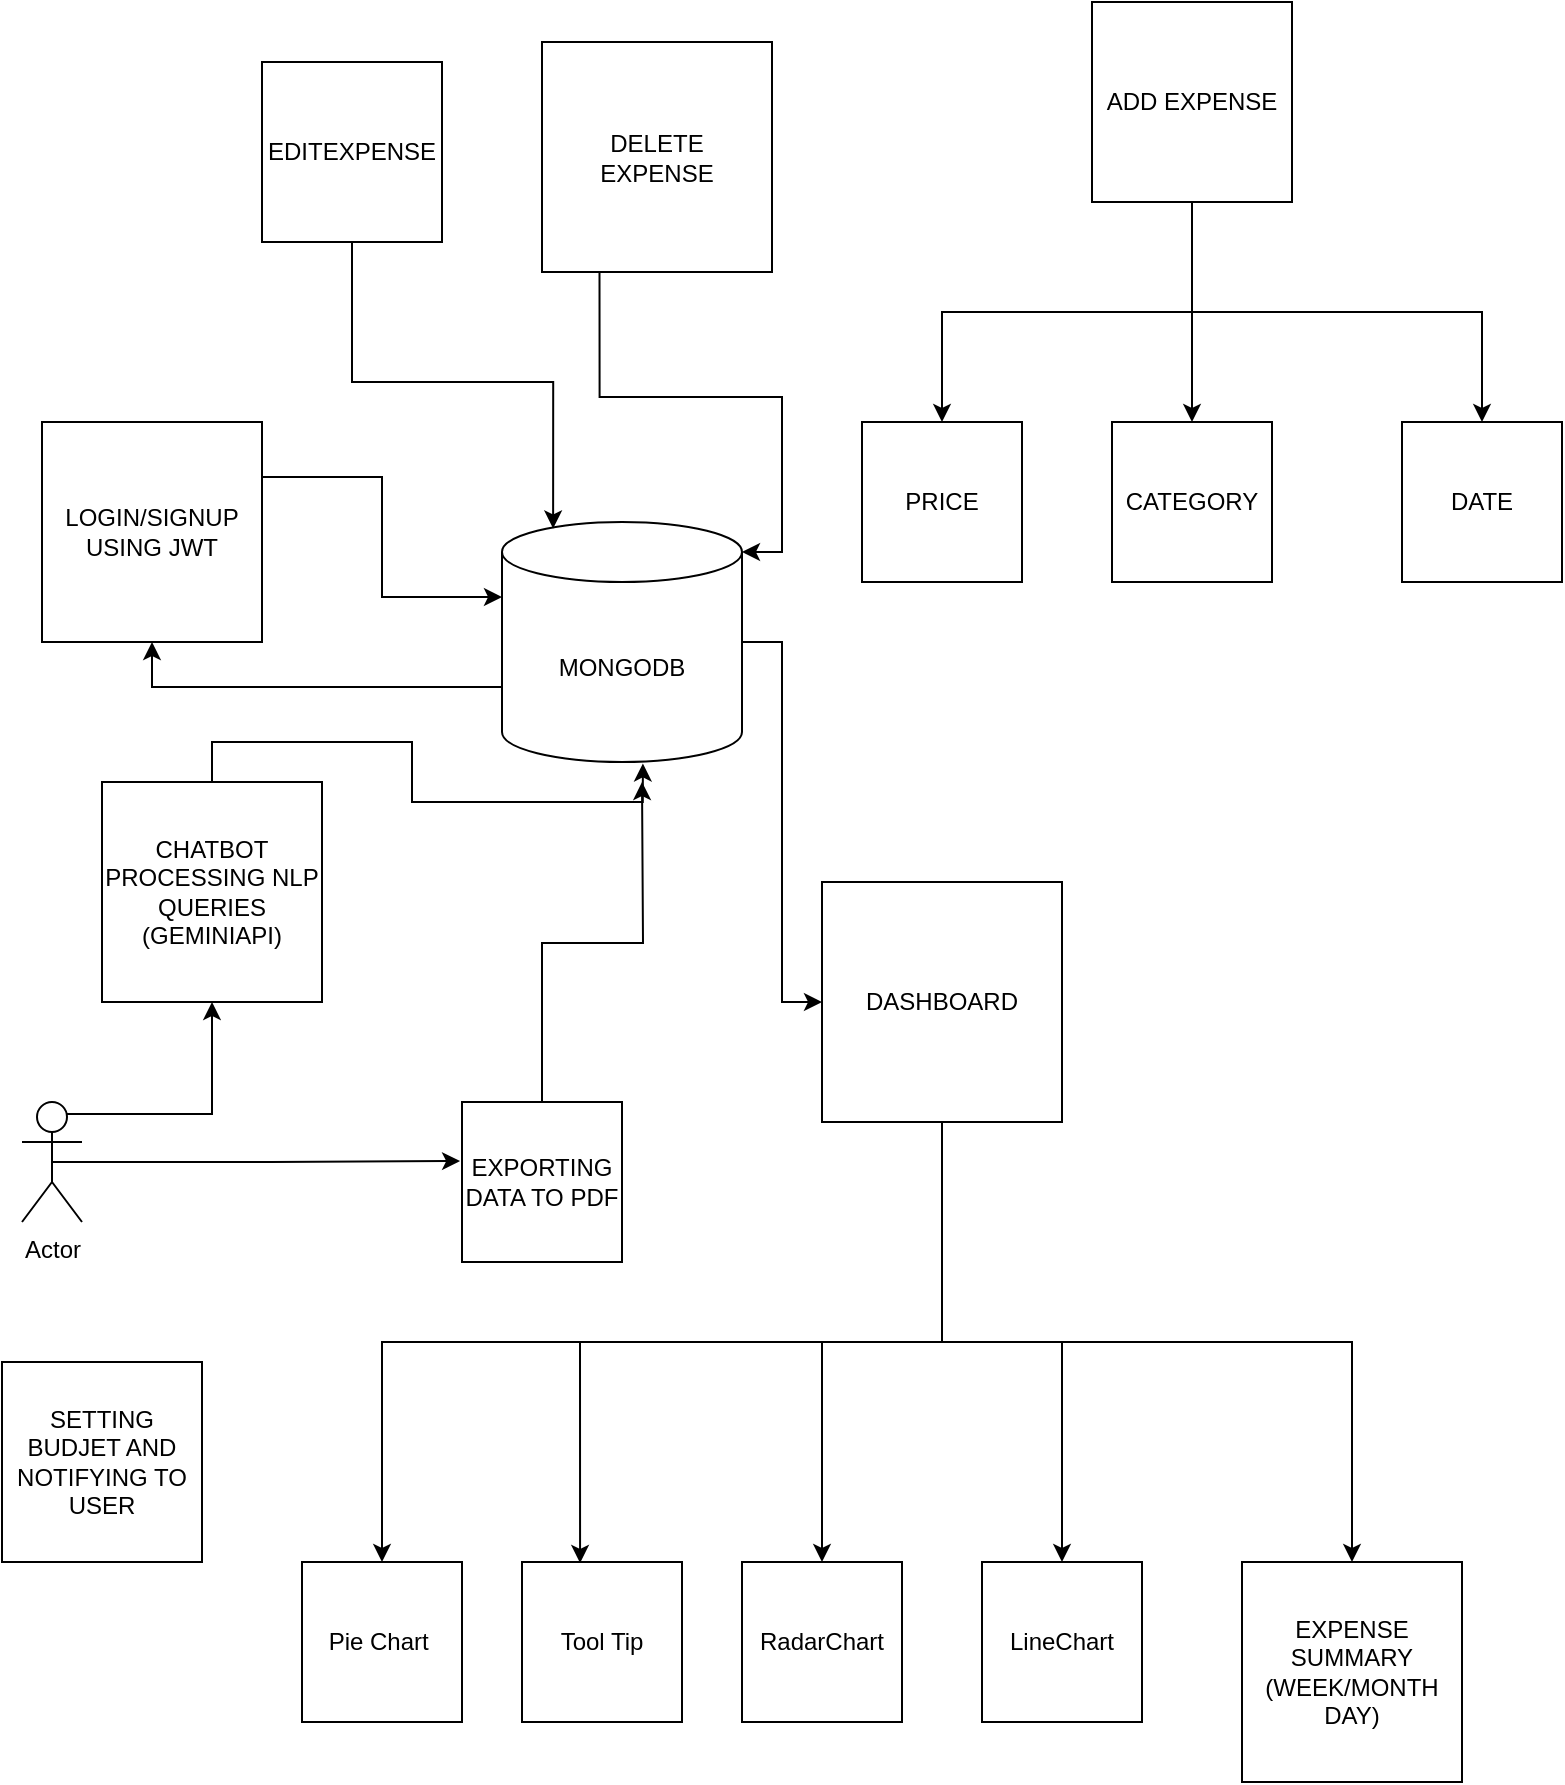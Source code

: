 <mxfile version="24.7.14">
  <diagram name="Page-1" id="DXyjZbu2YIMegUB6__qn">
    <mxGraphModel dx="1615" dy="917" grid="1" gridSize="10" guides="1" tooltips="1" connect="1" arrows="1" fold="1" page="1" pageScale="1" pageWidth="850" pageHeight="1100" math="0" shadow="0">
      <root>
        <mxCell id="0" />
        <mxCell id="1" parent="0" />
        <mxCell id="SqW4hg1CxXbjF_v6oMoW-14" style="edgeStyle=orthogonalEdgeStyle;rounded=0;orthogonalLoop=1;jettySize=auto;html=1;exitX=1;exitY=0.5;exitDx=0;exitDy=0;exitPerimeter=0;entryX=0;entryY=0.5;entryDx=0;entryDy=0;" edge="1" parent="1" source="SqW4hg1CxXbjF_v6oMoW-2" target="SqW4hg1CxXbjF_v6oMoW-13">
          <mxGeometry relative="1" as="geometry" />
        </mxCell>
        <mxCell id="SqW4hg1CxXbjF_v6oMoW-41" style="edgeStyle=orthogonalEdgeStyle;rounded=0;orthogonalLoop=1;jettySize=auto;html=1;exitX=0;exitY=0;exitDx=0;exitDy=82.5;exitPerimeter=0;entryX=0.5;entryY=1;entryDx=0;entryDy=0;" edge="1" parent="1" source="SqW4hg1CxXbjF_v6oMoW-2" target="SqW4hg1CxXbjF_v6oMoW-39">
          <mxGeometry relative="1" as="geometry" />
        </mxCell>
        <mxCell id="SqW4hg1CxXbjF_v6oMoW-2" value="MONGODB" style="shape=cylinder3;whiteSpace=wrap;html=1;boundedLbl=1;backgroundOutline=1;size=15;" vertex="1" parent="1">
          <mxGeometry x="270" y="280" width="120" height="120" as="geometry" />
        </mxCell>
        <mxCell id="SqW4hg1CxXbjF_v6oMoW-3" value="DELETE&lt;div&gt;EXPENSE&lt;/div&gt;" style="whiteSpace=wrap;html=1;aspect=fixed;" vertex="1" parent="1">
          <mxGeometry x="290" y="40" width="115" height="115" as="geometry" />
        </mxCell>
        <mxCell id="SqW4hg1CxXbjF_v6oMoW-48" style="edgeStyle=orthogonalEdgeStyle;rounded=0;orthogonalLoop=1;jettySize=auto;html=1;exitX=0.5;exitY=1;exitDx=0;exitDy=0;entryX=0.5;entryY=0;entryDx=0;entryDy=0;" edge="1" parent="1" source="SqW4hg1CxXbjF_v6oMoW-4" target="SqW4hg1CxXbjF_v6oMoW-44">
          <mxGeometry relative="1" as="geometry" />
        </mxCell>
        <mxCell id="SqW4hg1CxXbjF_v6oMoW-49" style="edgeStyle=orthogonalEdgeStyle;rounded=0;orthogonalLoop=1;jettySize=auto;html=1;exitX=0.5;exitY=1;exitDx=0;exitDy=0;" edge="1" parent="1" source="SqW4hg1CxXbjF_v6oMoW-4" target="SqW4hg1CxXbjF_v6oMoW-45">
          <mxGeometry relative="1" as="geometry" />
        </mxCell>
        <mxCell id="SqW4hg1CxXbjF_v6oMoW-50" style="edgeStyle=orthogonalEdgeStyle;rounded=0;orthogonalLoop=1;jettySize=auto;html=1;exitX=0.5;exitY=1;exitDx=0;exitDy=0;" edge="1" parent="1" source="SqW4hg1CxXbjF_v6oMoW-4" target="SqW4hg1CxXbjF_v6oMoW-46">
          <mxGeometry relative="1" as="geometry" />
        </mxCell>
        <mxCell id="SqW4hg1CxXbjF_v6oMoW-4" value="ADD EXPENSE" style="whiteSpace=wrap;html=1;aspect=fixed;" vertex="1" parent="1">
          <mxGeometry x="565" y="20" width="100" height="100" as="geometry" />
        </mxCell>
        <mxCell id="SqW4hg1CxXbjF_v6oMoW-5" value="EDITEXPENSE" style="whiteSpace=wrap;html=1;aspect=fixed;" vertex="1" parent="1">
          <mxGeometry x="150" y="50" width="90" height="90" as="geometry" />
        </mxCell>
        <mxCell id="SqW4hg1CxXbjF_v6oMoW-11" style="edgeStyle=orthogonalEdgeStyle;rounded=0;orthogonalLoop=1;jettySize=auto;html=1;exitX=0.25;exitY=1;exitDx=0;exitDy=0;entryX=1;entryY=0;entryDx=0;entryDy=15;entryPerimeter=0;" edge="1" parent="1" source="SqW4hg1CxXbjF_v6oMoW-3" target="SqW4hg1CxXbjF_v6oMoW-2">
          <mxGeometry relative="1" as="geometry" />
        </mxCell>
        <mxCell id="SqW4hg1CxXbjF_v6oMoW-35" style="edgeStyle=orthogonalEdgeStyle;rounded=0;orthogonalLoop=1;jettySize=auto;html=1;exitX=0.5;exitY=1;exitDx=0;exitDy=0;entryX=0.5;entryY=0;entryDx=0;entryDy=0;" edge="1" parent="1" source="SqW4hg1CxXbjF_v6oMoW-13" target="SqW4hg1CxXbjF_v6oMoW-16">
          <mxGeometry relative="1" as="geometry" />
        </mxCell>
        <mxCell id="SqW4hg1CxXbjF_v6oMoW-37" style="edgeStyle=orthogonalEdgeStyle;rounded=0;orthogonalLoop=1;jettySize=auto;html=1;exitX=0.5;exitY=1;exitDx=0;exitDy=0;entryX=0.5;entryY=0;entryDx=0;entryDy=0;" edge="1" parent="1" source="SqW4hg1CxXbjF_v6oMoW-13" target="SqW4hg1CxXbjF_v6oMoW-18">
          <mxGeometry relative="1" as="geometry" />
        </mxCell>
        <mxCell id="SqW4hg1CxXbjF_v6oMoW-38" style="edgeStyle=orthogonalEdgeStyle;rounded=0;orthogonalLoop=1;jettySize=auto;html=1;exitX=0.5;exitY=1;exitDx=0;exitDy=0;" edge="1" parent="1" source="SqW4hg1CxXbjF_v6oMoW-13" target="SqW4hg1CxXbjF_v6oMoW-19">
          <mxGeometry relative="1" as="geometry" />
        </mxCell>
        <mxCell id="SqW4hg1CxXbjF_v6oMoW-56" style="edgeStyle=orthogonalEdgeStyle;rounded=0;orthogonalLoop=1;jettySize=auto;html=1;exitX=0.5;exitY=1;exitDx=0;exitDy=0;entryX=0.5;entryY=0;entryDx=0;entryDy=0;" edge="1" parent="1" source="SqW4hg1CxXbjF_v6oMoW-13" target="SqW4hg1CxXbjF_v6oMoW-55">
          <mxGeometry relative="1" as="geometry" />
        </mxCell>
        <mxCell id="SqW4hg1CxXbjF_v6oMoW-13" value="DASHBOARD" style="whiteSpace=wrap;html=1;aspect=fixed;" vertex="1" parent="1">
          <mxGeometry x="430" y="460" width="120" height="120" as="geometry" />
        </mxCell>
        <mxCell id="SqW4hg1CxXbjF_v6oMoW-16" value="Pie Chart&amp;nbsp;" style="whiteSpace=wrap;html=1;aspect=fixed;" vertex="1" parent="1">
          <mxGeometry x="170" y="800" width="80" height="80" as="geometry" />
        </mxCell>
        <mxCell id="SqW4hg1CxXbjF_v6oMoW-17" value="Tool Tip" style="whiteSpace=wrap;html=1;aspect=fixed;" vertex="1" parent="1">
          <mxGeometry x="280" y="800" width="80" height="80" as="geometry" />
        </mxCell>
        <mxCell id="SqW4hg1CxXbjF_v6oMoW-18" value="RadarChart" style="whiteSpace=wrap;html=1;aspect=fixed;" vertex="1" parent="1">
          <mxGeometry x="390" y="800" width="80" height="80" as="geometry" />
        </mxCell>
        <mxCell id="SqW4hg1CxXbjF_v6oMoW-19" value="LineChart" style="whiteSpace=wrap;html=1;aspect=fixed;" vertex="1" parent="1">
          <mxGeometry x="510" y="800" width="80" height="80" as="geometry" />
        </mxCell>
        <mxCell id="SqW4hg1CxXbjF_v6oMoW-28" style="edgeStyle=orthogonalEdgeStyle;rounded=0;orthogonalLoop=1;jettySize=auto;html=1;exitX=0.5;exitY=1;exitDx=0;exitDy=0;entryX=0.213;entryY=0.027;entryDx=0;entryDy=0;entryPerimeter=0;" edge="1" parent="1" source="SqW4hg1CxXbjF_v6oMoW-5" target="SqW4hg1CxXbjF_v6oMoW-2">
          <mxGeometry relative="1" as="geometry" />
        </mxCell>
        <mxCell id="SqW4hg1CxXbjF_v6oMoW-29" value="CHATBOT&lt;div&gt;PROCESSING NLP QUERIES&lt;br&gt;&lt;div&gt;(GEMINIAPI)&lt;/div&gt;&lt;/div&gt;" style="whiteSpace=wrap;html=1;aspect=fixed;" vertex="1" parent="1">
          <mxGeometry x="70" y="410" width="110" height="110" as="geometry" />
        </mxCell>
        <mxCell id="SqW4hg1CxXbjF_v6oMoW-30" style="edgeStyle=orthogonalEdgeStyle;rounded=0;orthogonalLoop=1;jettySize=auto;html=1;exitX=0.5;exitY=0;exitDx=0;exitDy=0;entryX=0.587;entryY=1.006;entryDx=0;entryDy=0;entryPerimeter=0;" edge="1" parent="1" source="SqW4hg1CxXbjF_v6oMoW-29" target="SqW4hg1CxXbjF_v6oMoW-2">
          <mxGeometry relative="1" as="geometry" />
        </mxCell>
        <mxCell id="SqW4hg1CxXbjF_v6oMoW-36" style="edgeStyle=orthogonalEdgeStyle;rounded=0;orthogonalLoop=1;jettySize=auto;html=1;exitX=0.5;exitY=1;exitDx=0;exitDy=0;entryX=0.363;entryY=0.006;entryDx=0;entryDy=0;entryPerimeter=0;" edge="1" parent="1" source="SqW4hg1CxXbjF_v6oMoW-13" target="SqW4hg1CxXbjF_v6oMoW-17">
          <mxGeometry relative="1" as="geometry" />
        </mxCell>
        <mxCell id="SqW4hg1CxXbjF_v6oMoW-39" value="LOGIN/SIGNUP USING JWT" style="whiteSpace=wrap;html=1;aspect=fixed;" vertex="1" parent="1">
          <mxGeometry x="40" y="230" width="110" height="110" as="geometry" />
        </mxCell>
        <mxCell id="SqW4hg1CxXbjF_v6oMoW-42" style="edgeStyle=orthogonalEdgeStyle;rounded=0;orthogonalLoop=1;jettySize=auto;html=1;exitX=1;exitY=0.25;exitDx=0;exitDy=0;entryX=0;entryY=0;entryDx=0;entryDy=37.5;entryPerimeter=0;" edge="1" parent="1" source="SqW4hg1CxXbjF_v6oMoW-39" target="SqW4hg1CxXbjF_v6oMoW-2">
          <mxGeometry relative="1" as="geometry" />
        </mxCell>
        <mxCell id="SqW4hg1CxXbjF_v6oMoW-44" value="PRICE" style="whiteSpace=wrap;html=1;aspect=fixed;" vertex="1" parent="1">
          <mxGeometry x="450" y="230" width="80" height="80" as="geometry" />
        </mxCell>
        <mxCell id="SqW4hg1CxXbjF_v6oMoW-45" value="CATEGORY" style="whiteSpace=wrap;html=1;aspect=fixed;" vertex="1" parent="1">
          <mxGeometry x="575" y="230" width="80" height="80" as="geometry" />
        </mxCell>
        <mxCell id="SqW4hg1CxXbjF_v6oMoW-46" value="DATE" style="whiteSpace=wrap;html=1;aspect=fixed;" vertex="1" parent="1">
          <mxGeometry x="720" y="230" width="80" height="80" as="geometry" />
        </mxCell>
        <mxCell id="SqW4hg1CxXbjF_v6oMoW-55" value="EXPENSE&lt;div&gt;SUMMARY&lt;/div&gt;&lt;div&gt;(WEEK/MONTH&lt;/div&gt;&lt;div&gt;DAY)&lt;/div&gt;" style="whiteSpace=wrap;html=1;aspect=fixed;" vertex="1" parent="1">
          <mxGeometry x="640" y="800" width="110" height="110" as="geometry" />
        </mxCell>
        <mxCell id="SqW4hg1CxXbjF_v6oMoW-64" style="edgeStyle=orthogonalEdgeStyle;rounded=0;orthogonalLoop=1;jettySize=auto;html=1;exitX=0.25;exitY=0.1;exitDx=0;exitDy=0;exitPerimeter=0;entryX=0.5;entryY=1;entryDx=0;entryDy=0;" edge="1" parent="1" source="SqW4hg1CxXbjF_v6oMoW-58" target="SqW4hg1CxXbjF_v6oMoW-29">
          <mxGeometry relative="1" as="geometry" />
        </mxCell>
        <mxCell id="SqW4hg1CxXbjF_v6oMoW-58" value="Actor" style="shape=umlActor;verticalLabelPosition=bottom;verticalAlign=top;html=1;outlineConnect=0;" vertex="1" parent="1">
          <mxGeometry x="30" y="570" width="30" height="60" as="geometry" />
        </mxCell>
        <mxCell id="SqW4hg1CxXbjF_v6oMoW-65" style="edgeStyle=orthogonalEdgeStyle;rounded=0;orthogonalLoop=1;jettySize=auto;html=1;exitX=0.5;exitY=0;exitDx=0;exitDy=0;" edge="1" parent="1" source="SqW4hg1CxXbjF_v6oMoW-60">
          <mxGeometry relative="1" as="geometry">
            <mxPoint x="340" y="410" as="targetPoint" />
          </mxGeometry>
        </mxCell>
        <mxCell id="SqW4hg1CxXbjF_v6oMoW-60" value="EXPORTING DATA TO PDF" style="whiteSpace=wrap;html=1;aspect=fixed;" vertex="1" parent="1">
          <mxGeometry x="250" y="570" width="80" height="80" as="geometry" />
        </mxCell>
        <mxCell id="SqW4hg1CxXbjF_v6oMoW-61" style="edgeStyle=orthogonalEdgeStyle;rounded=0;orthogonalLoop=1;jettySize=auto;html=1;exitX=0.5;exitY=0.5;exitDx=0;exitDy=0;exitPerimeter=0;entryX=-0.012;entryY=0.369;entryDx=0;entryDy=0;entryPerimeter=0;" edge="1" parent="1" source="SqW4hg1CxXbjF_v6oMoW-58" target="SqW4hg1CxXbjF_v6oMoW-60">
          <mxGeometry relative="1" as="geometry" />
        </mxCell>
        <mxCell id="SqW4hg1CxXbjF_v6oMoW-66" value="SETTING BUDJET AND NOTIFYING TO USER" style="whiteSpace=wrap;html=1;aspect=fixed;" vertex="1" parent="1">
          <mxGeometry x="20" y="700" width="100" height="100" as="geometry" />
        </mxCell>
      </root>
    </mxGraphModel>
  </diagram>
</mxfile>
